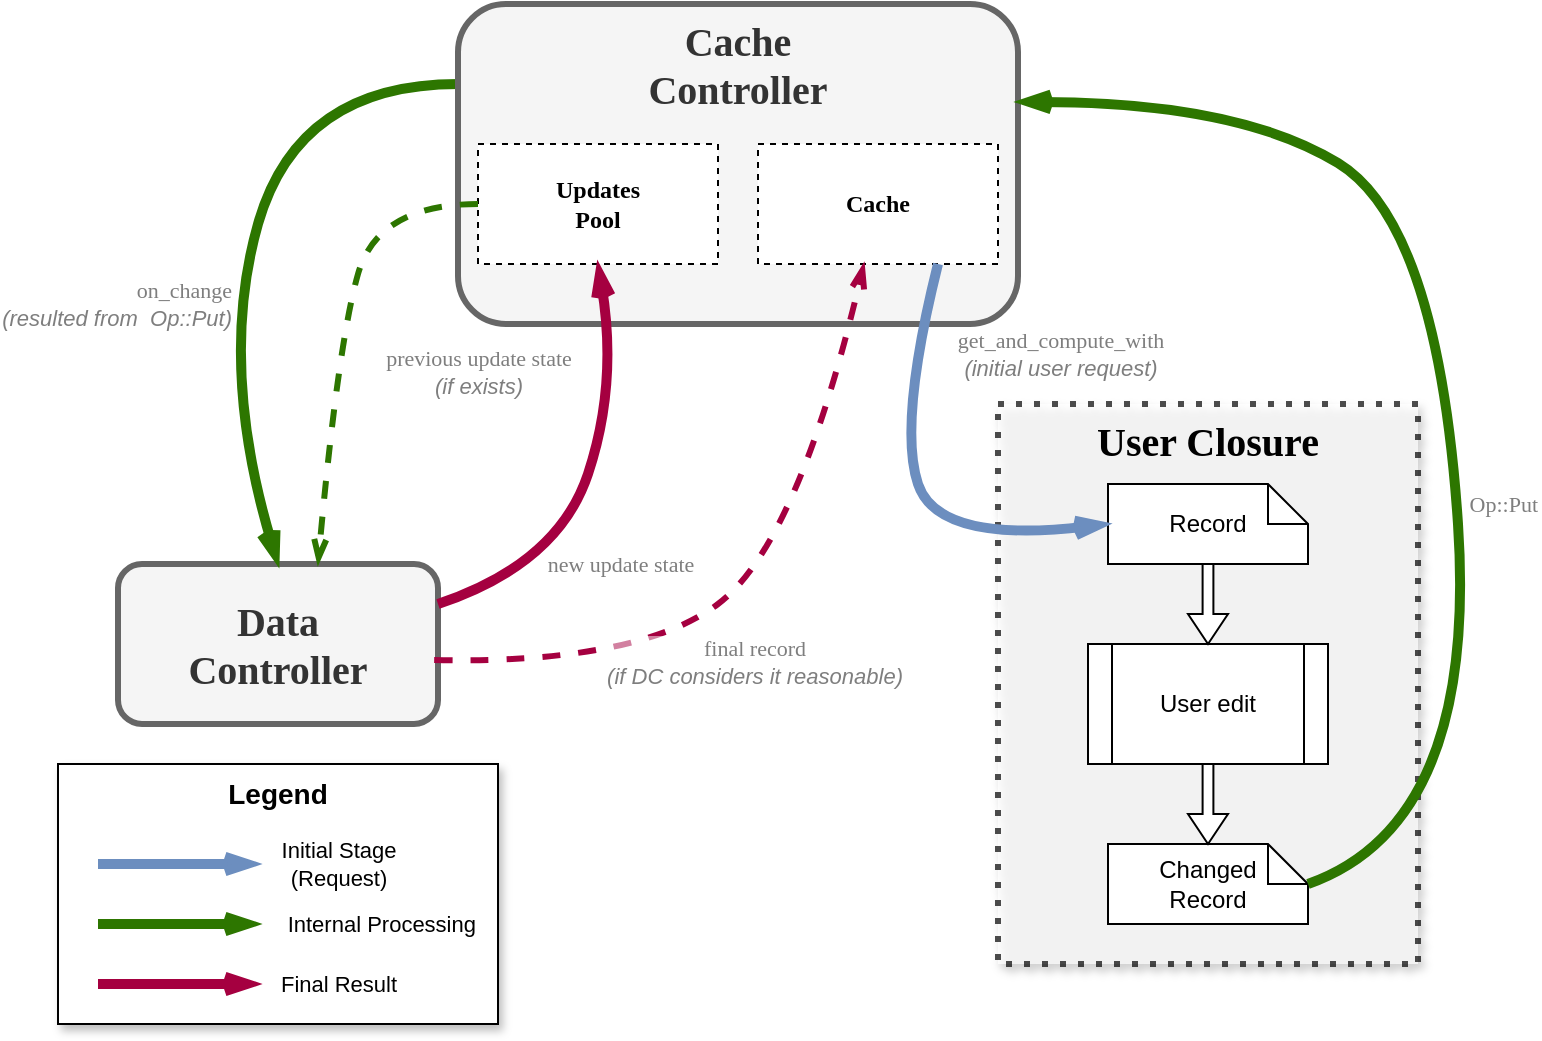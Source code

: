 <mxfile>
    <diagram id="yfqDDLyRFYrbodU41Cd1" name="Page-1">
        <mxGraphModel dx="918" dy="881" grid="1" gridSize="10" guides="1" tooltips="1" connect="1" arrows="1" fold="1" page="1" pageScale="1" pageWidth="850" pageHeight="1100" math="0" shadow="0">
            <root>
                <mxCell id="0"/>
                <mxCell id="1" parent="0"/>
                <mxCell id="5" value="Data&lt;br&gt;Controller" style="rounded=1;whiteSpace=wrap;html=1;strokeWidth=3;fontFamily=American TypeWriter;fontStyle=1;fontSize=20;fillColor=#f5f5f5;fontColor=#333333;strokeColor=#666666;" vertex="1" parent="1">
                    <mxGeometry x="90" y="340" width="160" height="80" as="geometry"/>
                </mxCell>
                <mxCell id="17" value="" style="curved=1;endArrow=openThin;html=1;exitX=0;exitY=0.25;exitDx=0;exitDy=0;entryX=0.5;entryY=0;entryDx=0;entryDy=0;strokeWidth=5;fillColor=#60a917;strokeColor=#2D7600;verticalAlign=middle;align=left;endFill=0;" edge="1" parent="1" source="2" target="5">
                    <mxGeometry width="50" height="50" relative="1" as="geometry">
                        <mxPoint x="255" y="540" as="sourcePoint"/>
                        <mxPoint x="120" y="149" as="targetPoint"/>
                        <Array as="points">
                            <mxPoint x="180" y="100"/>
                            <mxPoint x="140" y="240"/>
                        </Array>
                    </mxGeometry>
                </mxCell>
                <mxCell id="18" value="on_change&lt;br&gt;&lt;i&gt;&lt;font face=&quot;Helvetica&quot;&gt;(resulted from&amp;nbsp; Op::Put)&lt;/font&gt;&lt;/i&gt;" style="edgeLabel;html=1;align=right;verticalAlign=middle;resizable=0;points=[];fontFamily=American TypeWriter;fontSize=11;fontColor=default;labelBackgroundColor=default;fillColor=none;gradientColor=none;labelPosition=left;verticalLabelPosition=bottom;spacingRight=10;textOpacity=50;" vertex="1" connectable="0" parent="17">
                    <mxGeometry x="0.16" y="8" relative="1" as="geometry">
                        <mxPoint as="offset"/>
                    </mxGeometry>
                </mxCell>
                <mxCell id="19" value="" style="group" vertex="1" connectable="0" parent="1">
                    <mxGeometry x="260" y="60" width="280" height="160" as="geometry"/>
                </mxCell>
                <mxCell id="2" value="&lt;div&gt;Cache&lt;br&gt;Controller&lt;/div&gt;" style="rounded=1;whiteSpace=wrap;html=1;fillColor=#f5f5f5;fontColor=#333333;strokeColor=#666666;fontFamily=American TypeWriter;labelPosition=center;verticalLabelPosition=middle;align=center;verticalAlign=top;fontSize=20;fontStyle=1;strokeWidth=3;" vertex="1" parent="19">
                    <mxGeometry width="280" height="160" as="geometry"/>
                </mxCell>
                <mxCell id="3" value="Updates&lt;br&gt;Pool" style="rounded=0;whiteSpace=wrap;html=1;fontFamily=American TypeWriter;fontStyle=1;dashed=1;" vertex="1" parent="19">
                    <mxGeometry x="10" y="70" width="120" height="60" as="geometry"/>
                </mxCell>
                <mxCell id="4" value="Cache" style="rounded=0;whiteSpace=wrap;html=1;fontFamily=American TypeWriter;fontStyle=1;dashed=1;" vertex="1" parent="19">
                    <mxGeometry x="150" y="70" width="120" height="60" as="geometry"/>
                </mxCell>
                <mxCell id="20" value="" style="curved=1;endArrow=openThin;html=1;exitX=0;exitY=0.5;exitDx=0;exitDy=0;strokeWidth=3;fillColor=#60a917;strokeColor=#2D7600;verticalAlign=middle;align=left;dashed=1;endFill=0;" edge="1" parent="1" source="3">
                    <mxGeometry width="50" height="50" relative="1" as="geometry">
                        <mxPoint x="360" y="280" as="sourcePoint"/>
                        <mxPoint x="190" y="340" as="targetPoint"/>
                        <Array as="points">
                            <mxPoint x="220" y="160"/>
                            <mxPoint x="200" y="230"/>
                        </Array>
                    </mxGeometry>
                </mxCell>
                <mxCell id="21" value="previous update state&lt;div&gt;&lt;font face=&quot;Helvetica&quot;&gt;&lt;i&gt;(if exists)&lt;/i&gt;&lt;/font&gt;&lt;/div&gt;" style="edgeLabel;html=1;align=center;verticalAlign=middle;resizable=0;points=[];fontFamily=American TypeWriter;fontSize=11;fontColor=default;labelBackgroundColor=default;fillColor=none;gradientColor=none;labelPosition=left;verticalLabelPosition=bottom;spacingRight=0;textOpacity=50;" vertex="1" connectable="0" parent="20">
                    <mxGeometry x="0.16" y="8" relative="1" as="geometry">
                        <mxPoint x="63" as="offset"/>
                    </mxGeometry>
                </mxCell>
                <mxCell id="25" value="" style="curved=1;endArrow=openThin;html=1;fontFamily=Helvetica;fontSize=11;fontColor=default;labelBackgroundColor=default;resizable=0;exitX=1;exitY=0.25;exitDx=0;exitDy=0;entryX=0.5;entryY=1;entryDx=0;entryDy=0;rounded=1;strokeColor=#A50040;strokeWidth=5;align=left;verticalAlign=middle;endFill=0;fillColor=#d80073;" edge="1" parent="1" source="5" target="3">
                    <mxGeometry width="50" height="50" relative="1" as="geometry">
                        <mxPoint x="400" y="570" as="sourcePoint"/>
                        <mxPoint x="450" y="520" as="targetPoint"/>
                        <Array as="points">
                            <mxPoint x="310" y="340"/>
                            <mxPoint x="340" y="250"/>
                        </Array>
                    </mxGeometry>
                </mxCell>
                <mxCell id="26" value="new update state" style="edgeLabel;html=1;align=center;verticalAlign=middle;resizable=0;points=[];fontFamily=American TypeWriter;fontSize=11;fontColor=default;labelBackgroundColor=default;fillColor=none;gradientColor=none;spacingRight=0;textOpacity=50;" vertex="1" connectable="0" parent="25">
                    <mxGeometry x="-0.159" y="5" relative="1" as="geometry">
                        <mxPoint x="26" y="29" as="offset"/>
                    </mxGeometry>
                </mxCell>
                <mxCell id="27" value="" style="curved=1;endArrow=openThin;html=1;fontFamily=Helvetica;fontSize=11;fontColor=default;labelBackgroundColor=default;resizable=0;exitX=0.988;exitY=0.6;exitDx=0;exitDy=0;rounded=1;strokeColor=#A50040;strokeWidth=3;align=left;verticalAlign=middle;endFill=0;fillColor=#d80073;exitPerimeter=0;dashed=1;" edge="1" parent="1" source="5" target="4">
                    <mxGeometry width="50" height="50" relative="1" as="geometry">
                        <mxPoint x="260" y="370" as="sourcePoint"/>
                        <mxPoint x="340" y="200" as="targetPoint"/>
                        <Array as="points">
                            <mxPoint x="350" y="390"/>
                            <mxPoint x="430" y="330"/>
                        </Array>
                    </mxGeometry>
                </mxCell>
                <mxCell id="28" value="final record&lt;br&gt;&lt;font face=&quot;Helvetica&quot;&gt;&lt;i&gt;(if DC considers it reasonable)&lt;/i&gt;&lt;/font&gt;" style="edgeLabel;html=1;align=center;verticalAlign=middle;resizable=0;points=[];fontFamily=American TypeWriter;fontSize=11;fontColor=default;labelBackgroundColor=default;fillColor=none;gradientColor=none;spacingRight=0;textOpacity=50;" vertex="1" connectable="0" parent="27">
                    <mxGeometry x="-0.159" y="5" relative="1" as="geometry">
                        <mxPoint x="26" y="29" as="offset"/>
                    </mxGeometry>
                </mxCell>
                <mxCell id="40" value="" style="group;fillColor=default;strokeWidth=1;perimeterSpacing=0;glass=0;strokeColor=default;shadow=1;" vertex="1" connectable="0" parent="1">
                    <mxGeometry x="60" y="440" width="220" height="130" as="geometry"/>
                </mxCell>
                <mxCell id="29" value="" style="curved=1;endArrow=openThin;html=1;fontFamily=Helvetica;fontSize=11;fontColor=default;labelBackgroundColor=default;resizable=0;rounded=1;strokeColor=#6c8ebf;strokeWidth=5;align=center;verticalAlign=middle;endFill=0;fillColor=#dae8fc;" edge="1" parent="40">
                    <mxGeometry width="50" height="50" relative="1" as="geometry">
                        <mxPoint x="20" y="50" as="sourcePoint"/>
                        <mxPoint x="100" y="50" as="targetPoint"/>
                        <Array as="points"/>
                    </mxGeometry>
                </mxCell>
                <mxCell id="30" value="Initial Stage&lt;div&gt;&lt;span style=&quot;background-color: transparent;&quot;&gt;(Request)&lt;/span&gt;&lt;/div&gt;" style="edgeLabel;html=1;align=center;verticalAlign=middle;resizable=0;points=[];fontFamily=Helvetica;fontSize=11;fontColor=default;labelBackgroundColor=none;fillColor=none;gradientColor=none;" vertex="1" connectable="0" parent="29">
                    <mxGeometry x="-0.425" relative="1" as="geometry">
                        <mxPoint x="97" as="offset"/>
                    </mxGeometry>
                </mxCell>
                <mxCell id="31" value="" style="curved=1;endArrow=openThin;html=1;strokeWidth=5;fillColor=#60a917;strokeColor=#2D7600;verticalAlign=middle;align=left;endFill=0;" edge="1" parent="40">
                    <mxGeometry width="50" height="50" relative="1" as="geometry">
                        <mxPoint x="20" y="80" as="sourcePoint"/>
                        <mxPoint x="100" y="80" as="targetPoint"/>
                        <Array as="points"/>
                    </mxGeometry>
                </mxCell>
                <mxCell id="32" value="&lt;font&gt;Internal Processing&lt;/font&gt;" style="edgeLabel;html=1;align=right;verticalAlign=middle;resizable=0;points=[];fontFamily=Helvetica;fontSize=11;fontColor=default;labelBackgroundColor=none;fillColor=none;gradientColor=none;labelPosition=left;verticalLabelPosition=bottom;spacingRight=0;" vertex="1" connectable="0" parent="31">
                    <mxGeometry x="0.16" y="8" relative="1" as="geometry">
                        <mxPoint x="143" y="8" as="offset"/>
                    </mxGeometry>
                </mxCell>
                <mxCell id="33" value="" style="curved=1;endArrow=openThin;html=1;fontFamily=Helvetica;fontSize=11;fontColor=default;labelBackgroundColor=default;resizable=0;rounded=1;strokeColor=#A50040;strokeWidth=5;align=left;verticalAlign=middle;endFill=0;fillColor=#d80073;" edge="1" parent="40">
                    <mxGeometry width="50" height="50" relative="1" as="geometry">
                        <mxPoint x="20" y="110" as="sourcePoint"/>
                        <mxPoint x="100" y="110" as="targetPoint"/>
                        <Array as="points"/>
                    </mxGeometry>
                </mxCell>
                <mxCell id="34" value="&lt;font&gt;Final Result&lt;/font&gt;" style="edgeLabel;html=1;align=center;verticalAlign=middle;resizable=0;points=[];fontFamily=Helvetica;fontSize=11;fontColor=default;labelBackgroundColor=none;fillColor=none;gradientColor=none;spacingRight=0;" vertex="1" connectable="0" parent="33">
                    <mxGeometry x="-0.159" y="5" relative="1" as="geometry">
                        <mxPoint x="86" y="5" as="offset"/>
                    </mxGeometry>
                </mxCell>
                <mxCell id="39" value="Legend" style="rounded=0;whiteSpace=wrap;html=1;align=center;verticalAlign=top;fontFamily=Helvetica;fontSize=14;fontColor=default;labelBackgroundColor=none;resizable=1;fillColor=none;gradientColor=none;movable=1;rotatable=1;deletable=1;editable=1;locked=0;connectable=1;fontStyle=1;strokeColor=none;shadow=0;" vertex="1" parent="40">
                    <mxGeometry width="220" height="130" as="geometry"/>
                </mxCell>
                <mxCell id="41" value="" style="group" vertex="1" connectable="0" parent="1">
                    <mxGeometry x="530" y="260" width="210" height="280" as="geometry"/>
                </mxCell>
                <mxCell id="6" value="User Closure" style="rounded=0;whiteSpace=wrap;html=1;dashed=1;dashPattern=1 2;fontFamily=American TypeWriter;verticalAlign=top;fontSize=20;fontStyle=1;shadow=1;glass=0;strokeWidth=3;opacity=70;" vertex="1" parent="41">
                    <mxGeometry width="210" height="280" as="geometry"/>
                </mxCell>
                <mxCell id="7" value="Record" style="shape=note;size=20;whiteSpace=wrap;html=1;" vertex="1" parent="41">
                    <mxGeometry x="55" y="40" width="100" height="40" as="geometry"/>
                </mxCell>
                <mxCell id="8" value="User edit" style="shape=process;whiteSpace=wrap;html=1;backgroundOutline=1;" vertex="1" parent="41">
                    <mxGeometry x="45" y="120" width="120" height="60" as="geometry"/>
                </mxCell>
                <mxCell id="9" value="Changed&lt;br&gt;Record" style="shape=note;size=20;whiteSpace=wrap;html=1;" vertex="1" parent="41">
                    <mxGeometry x="55" y="220" width="100" height="40" as="geometry"/>
                </mxCell>
                <mxCell id="12" value="" style="html=1;shadow=0;dashed=0;align=center;verticalAlign=middle;shape=mxgraph.arrows2.arrow;dy=0.73;dx=15;direction=south;notch=0;" vertex="1" parent="41">
                    <mxGeometry x="95" y="80" width="20" height="40" as="geometry"/>
                </mxCell>
                <mxCell id="13" value="" style="html=1;shadow=0;dashed=0;align=center;verticalAlign=middle;shape=mxgraph.arrows2.arrow;dy=0.73;dx=15;direction=south;notch=0;" vertex="1" parent="41">
                    <mxGeometry x="95" y="180" width="20" height="40" as="geometry"/>
                </mxCell>
                <mxCell id="14" value="" style="curved=1;endArrow=openThin;html=1;exitX=0;exitY=0;exitDx=100;exitDy=20;exitPerimeter=0;entryX=1;entryY=0.306;entryDx=0;entryDy=0;entryPerimeter=0;strokeWidth=5;fillColor=#60a917;strokeColor=#2D7600;verticalAlign=middle;align=left;endFill=0;" edge="1" parent="1" source="9" target="2">
                    <mxGeometry width="50" height="50" relative="1" as="geometry">
                        <mxPoint x="400" y="590" as="sourcePoint"/>
                        <mxPoint x="450" y="540" as="targetPoint"/>
                        <Array as="points">
                            <mxPoint x="770" y="470"/>
                            <mxPoint x="750" y="170"/>
                            <mxPoint x="650" y="109"/>
                        </Array>
                    </mxGeometry>
                </mxCell>
                <mxCell id="16" value="Op::Put" style="edgeLabel;html=1;align=right;verticalAlign=middle;resizable=0;points=[];fontFamily=American TypeWriter;fontSize=11;fontColor=default;labelBackgroundColor=default;fillColor=none;gradientColor=none;textOpacity=50;" vertex="1" connectable="0" parent="14">
                    <mxGeometry x="0.16" y="8" relative="1" as="geometry">
                        <mxPoint x="56" y="107" as="offset"/>
                    </mxGeometry>
                </mxCell>
                <mxCell id="11" value="" style="curved=1;endArrow=openThin;html=1;entryX=0;entryY=0.5;entryDx=0;entryDy=0;entryPerimeter=0;strokeWidth=5;fillColor=#dae8fc;strokeColor=#6c8ebf;exitX=0.75;exitY=1;exitDx=0;exitDy=0;endFill=0;" edge="1" parent="1" source="4" target="7">
                    <mxGeometry width="50" height="50" relative="1" as="geometry">
                        <mxPoint x="500" y="200" as="sourcePoint"/>
                        <mxPoint x="450" y="540" as="targetPoint"/>
                        <Array as="points">
                            <mxPoint x="480" y="270"/>
                            <mxPoint x="500" y="330"/>
                        </Array>
                    </mxGeometry>
                </mxCell>
                <mxCell id="15" value="get_and_compute_with&lt;div&gt;&lt;font face=&quot;Helvetica&quot;&gt;&lt;i&gt;(initial user request)&lt;/i&gt;&lt;/font&gt;&lt;/div&gt;" style="edgeLabel;html=1;align=center;verticalAlign=middle;resizable=0;points=[];fontFamily=American TypeWriter;textShadow=0;labelBackgroundColor=default;rotation=0;textOpacity=50;" vertex="1" connectable="0" parent="11">
                    <mxGeometry x="-0.08" y="3" relative="1" as="geometry">
                        <mxPoint x="70" y="-57" as="offset"/>
                    </mxGeometry>
                </mxCell>
            </root>
        </mxGraphModel>
    </diagram>
</mxfile>